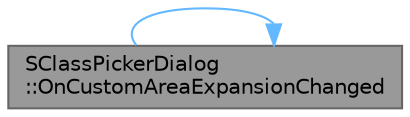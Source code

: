 digraph "SClassPickerDialog::OnCustomAreaExpansionChanged"
{
 // INTERACTIVE_SVG=YES
 // LATEX_PDF_SIZE
  bgcolor="transparent";
  edge [fontname=Helvetica,fontsize=10,labelfontname=Helvetica,labelfontsize=10];
  node [fontname=Helvetica,fontsize=10,shape=box,height=0.2,width=0.4];
  rankdir="LR";
  Node1 [id="Node000001",label="SClassPickerDialog\l::OnCustomAreaExpansionChanged",height=0.2,width=0.4,color="gray40", fillcolor="grey60", style="filled", fontcolor="black",tooltip="Handler for the custom button to hide/unhide the class viewer."];
  Node1 -> Node1 [id="edge1_Node000001_Node000001",color="steelblue1",style="solid",tooltip=" "];
}
